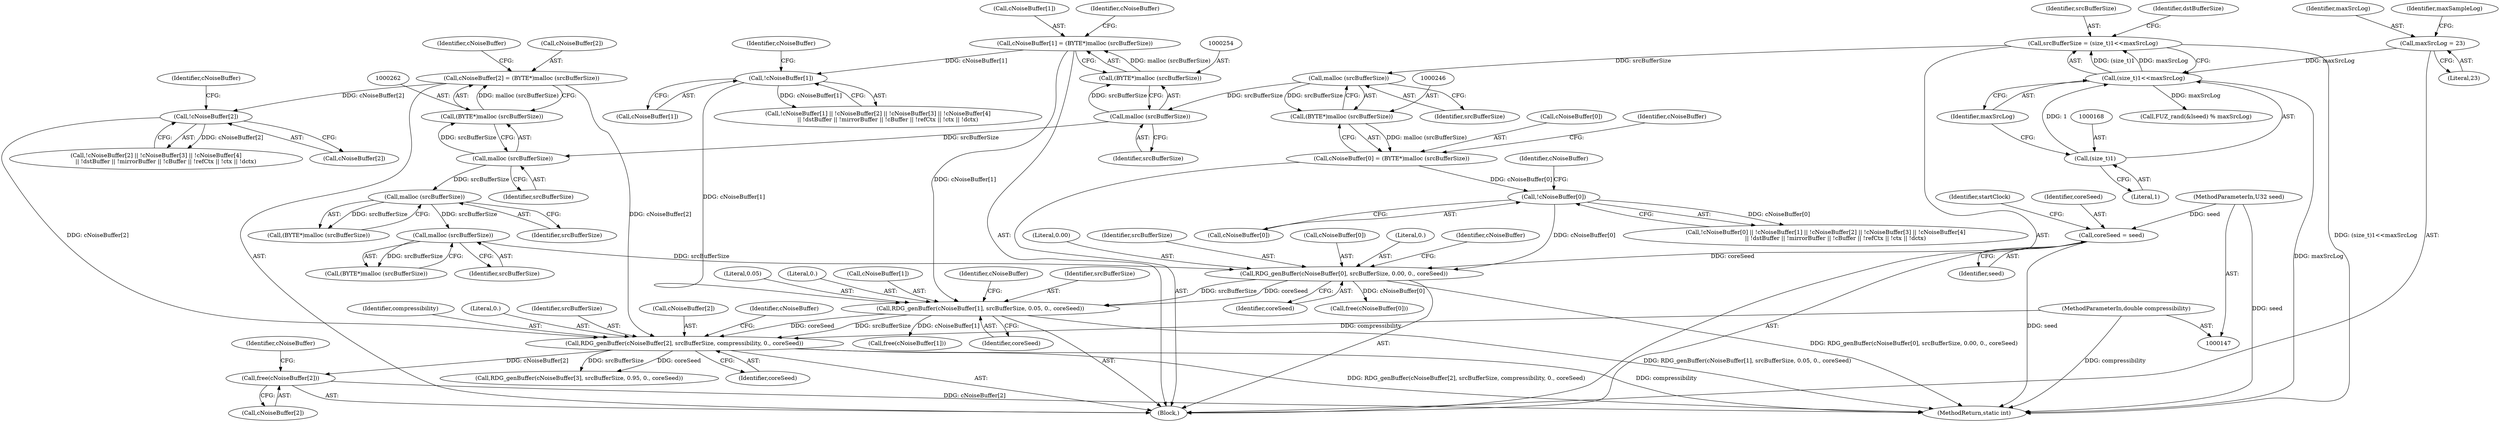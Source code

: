 digraph "0_zstd_3e5cdf1b6a85843e991d7d10f6a2567c15580da0_3@API" {
"1001461" [label="(Call,free(cNoiseBuffer[2]))"];
"1000341" [label="(Call,RDG_genBuffer(cNoiseBuffer[2], srcBufferSize, compressibility, 0., coreSeed))"];
"1000293" [label="(Call,!cNoiseBuffer[2])"];
"1000257" [label="(Call,cNoiseBuffer[2] = (BYTE*)malloc (srcBufferSize))"];
"1000261" [label="(Call,(BYTE*)malloc (srcBufferSize))"];
"1000263" [label="(Call,malloc (srcBufferSize))"];
"1000255" [label="(Call,malloc (srcBufferSize))"];
"1000247" [label="(Call,malloc (srcBufferSize))"];
"1000164" [label="(Call,srcBufferSize = (size_t)1<<maxSrcLog)"];
"1000166" [label="(Call,(size_t)1<<maxSrcLog)"];
"1000167" [label="(Call,(size_t)1)"];
"1000156" [label="(Call,maxSrcLog = 23)"];
"1000333" [label="(Call,RDG_genBuffer(cNoiseBuffer[1], srcBufferSize, 0.05, 0., coreSeed))"];
"1000288" [label="(Call,!cNoiseBuffer[1])"];
"1000249" [label="(Call,cNoiseBuffer[1] = (BYTE*)malloc (srcBufferSize))"];
"1000253" [label="(Call,(BYTE*)malloc (srcBufferSize))"];
"1000325" [label="(Call,RDG_genBuffer(cNoiseBuffer[0], srcBufferSize, 0.00, 0., coreSeed))"];
"1000283" [label="(Call,!cNoiseBuffer[0])"];
"1000241" [label="(Call,cNoiseBuffer[0] = (BYTE*)malloc (srcBufferSize))"];
"1000245" [label="(Call,(BYTE*)malloc (srcBufferSize))"];
"1000279" [label="(Call,malloc (srcBufferSize))"];
"1000271" [label="(Call,malloc (srcBufferSize))"];
"1000221" [label="(Call,coreSeed = seed)"];
"1000148" [label="(MethodParameterIn,U32 seed)"];
"1000152" [label="(MethodParameterIn,double compressibility)"];
"1000283" [label="(Call,!cNoiseBuffer[0])"];
"1000241" [label="(Call,cNoiseBuffer[0] = (BYTE*)malloc (srcBufferSize))"];
"1000226" [label="(Identifier,startClock)"];
"1001058" [label="(Call,FUZ_rand(&lseed) % maxSrcLog)"];
"1000279" [label="(Call,malloc (srcBufferSize))"];
"1000277" [label="(Call,(BYTE*)malloc (srcBufferSize))"];
"1000264" [label="(Identifier,srcBufferSize)"];
"1000166" [label="(Call,(size_t)1<<maxSrcLog)"];
"1000257" [label="(Call,cNoiseBuffer[2] = (BYTE*)malloc (srcBufferSize))"];
"1000335" [label="(Identifier,cNoiseBuffer)"];
"1000250" [label="(Call,cNoiseBuffer[1])"];
"1000272" [label="(Identifier,srcBufferSize)"];
"1001457" [label="(Call,free(cNoiseBuffer[1]))"];
"1001462" [label="(Call,cNoiseBuffer[2])"];
"1000332" [label="(Identifier,coreSeed)"];
"1000325" [label="(Call,RDG_genBuffer(cNoiseBuffer[0], srcBufferSize, 0.00, 0., coreSeed))"];
"1000222" [label="(Identifier,coreSeed)"];
"1000339" [label="(Literal,0.)"];
"1000165" [label="(Identifier,srcBufferSize)"];
"1000173" [label="(Identifier,dstBufferSize)"];
"1000258" [label="(Call,cNoiseBuffer[2])"];
"1000330" [label="(Literal,0.00)"];
"1000329" [label="(Identifier,srcBufferSize)"];
"1001453" [label="(Call,free(cNoiseBuffer[0]))"];
"1000152" [label="(MethodParameterIn,double compressibility)"];
"1000253" [label="(Call,(BYTE*)malloc (srcBufferSize))"];
"1000333" [label="(Call,RDG_genBuffer(cNoiseBuffer[1], srcBufferSize, 0.05, 0., coreSeed))"];
"1000261" [label="(Call,(BYTE*)malloc (srcBufferSize))"];
"1001486" [label="(MethodReturn,static int)"];
"1000157" [label="(Identifier,maxSrcLog)"];
"1000341" [label="(Call,RDG_genBuffer(cNoiseBuffer[2], srcBufferSize, compressibility, 0., coreSeed))"];
"1000345" [label="(Identifier,srcBufferSize)"];
"1000259" [label="(Identifier,cNoiseBuffer)"];
"1000245" [label="(Call,(BYTE*)malloc (srcBufferSize))"];
"1000326" [label="(Call,cNoiseBuffer[0])"];
"1000284" [label="(Call,cNoiseBuffer[0])"];
"1000282" [label="(Call,!cNoiseBuffer[0] || !cNoiseBuffer[1] || !cNoiseBuffer[2] || !cNoiseBuffer[3] || !cNoiseBuffer[4]\n           || !dstBuffer || !mirrorBuffer || !cBuffer || !refCtx || !ctx || !dctx)"];
"1000242" [label="(Call,cNoiseBuffer[0])"];
"1000148" [label="(MethodParameterIn,U32 seed)"];
"1000300" [label="(Identifier,cNoiseBuffer)"];
"1000287" [label="(Call,!cNoiseBuffer[1] || !cNoiseBuffer[2] || !cNoiseBuffer[3] || !cNoiseBuffer[4]\n           || !dstBuffer || !mirrorBuffer || !cBuffer || !refCtx || !ctx || !dctx)"];
"1000154" [label="(Block,)"];
"1000334" [label="(Call,cNoiseBuffer[1])"];
"1000169" [label="(Literal,1)"];
"1000263" [label="(Call,malloc (srcBufferSize))"];
"1000161" [label="(Identifier,maxSampleLog)"];
"1000267" [label="(Identifier,cNoiseBuffer)"];
"1000343" [label="(Identifier,cNoiseBuffer)"];
"1000342" [label="(Call,cNoiseBuffer[2])"];
"1001467" [label="(Identifier,cNoiseBuffer)"];
"1000337" [label="(Identifier,srcBufferSize)"];
"1000292" [label="(Call,!cNoiseBuffer[2] || !cNoiseBuffer[3] || !cNoiseBuffer[4]\n           || !dstBuffer || !mirrorBuffer || !cBuffer || !refCtx || !ctx || !dctx)"];
"1000269" [label="(Call,(BYTE*)malloc (srcBufferSize))"];
"1000248" [label="(Identifier,srcBufferSize)"];
"1000170" [label="(Identifier,maxSrcLog)"];
"1000351" [label="(Identifier,cNoiseBuffer)"];
"1000290" [label="(Identifier,cNoiseBuffer)"];
"1000346" [label="(Identifier,compressibility)"];
"1000158" [label="(Literal,23)"];
"1000349" [label="(Call,RDG_genBuffer(cNoiseBuffer[3], srcBufferSize, 0.95, 0., coreSeed))"];
"1000271" [label="(Call,malloc (srcBufferSize))"];
"1000293" [label="(Call,!cNoiseBuffer[2])"];
"1000223" [label="(Identifier,seed)"];
"1000347" [label="(Literal,0.)"];
"1000255" [label="(Call,malloc (srcBufferSize))"];
"1000294" [label="(Call,cNoiseBuffer[2])"];
"1000288" [label="(Call,!cNoiseBuffer[1])"];
"1000338" [label="(Literal,0.05)"];
"1000289" [label="(Call,cNoiseBuffer[1])"];
"1000156" [label="(Call,maxSrcLog = 23)"];
"1000280" [label="(Identifier,srcBufferSize)"];
"1000348" [label="(Identifier,coreSeed)"];
"1000295" [label="(Identifier,cNoiseBuffer)"];
"1000247" [label="(Call,malloc (srcBufferSize))"];
"1000164" [label="(Call,srcBufferSize = (size_t)1<<maxSrcLog)"];
"1000251" [label="(Identifier,cNoiseBuffer)"];
"1000256" [label="(Identifier,srcBufferSize)"];
"1000249" [label="(Call,cNoiseBuffer[1] = (BYTE*)malloc (srcBufferSize))"];
"1000221" [label="(Call,coreSeed = seed)"];
"1000331" [label="(Literal,0.)"];
"1000340" [label="(Identifier,coreSeed)"];
"1001461" [label="(Call,free(cNoiseBuffer[2]))"];
"1000167" [label="(Call,(size_t)1)"];
"1001461" -> "1000154"  [label="AST: "];
"1001461" -> "1001462"  [label="CFG: "];
"1001462" -> "1001461"  [label="AST: "];
"1001467" -> "1001461"  [label="CFG: "];
"1001461" -> "1001486"  [label="DDG: cNoiseBuffer[2]"];
"1000341" -> "1001461"  [label="DDG: cNoiseBuffer[2]"];
"1000341" -> "1000154"  [label="AST: "];
"1000341" -> "1000348"  [label="CFG: "];
"1000342" -> "1000341"  [label="AST: "];
"1000345" -> "1000341"  [label="AST: "];
"1000346" -> "1000341"  [label="AST: "];
"1000347" -> "1000341"  [label="AST: "];
"1000348" -> "1000341"  [label="AST: "];
"1000351" -> "1000341"  [label="CFG: "];
"1000341" -> "1001486"  [label="DDG: compressibility"];
"1000341" -> "1001486"  [label="DDG: RDG_genBuffer(cNoiseBuffer[2], srcBufferSize, compressibility, 0., coreSeed)"];
"1000293" -> "1000341"  [label="DDG: cNoiseBuffer[2]"];
"1000257" -> "1000341"  [label="DDG: cNoiseBuffer[2]"];
"1000333" -> "1000341"  [label="DDG: srcBufferSize"];
"1000333" -> "1000341"  [label="DDG: coreSeed"];
"1000152" -> "1000341"  [label="DDG: compressibility"];
"1000341" -> "1000349"  [label="DDG: srcBufferSize"];
"1000341" -> "1000349"  [label="DDG: coreSeed"];
"1000293" -> "1000292"  [label="AST: "];
"1000293" -> "1000294"  [label="CFG: "];
"1000294" -> "1000293"  [label="AST: "];
"1000300" -> "1000293"  [label="CFG: "];
"1000292" -> "1000293"  [label="CFG: "];
"1000293" -> "1000292"  [label="DDG: cNoiseBuffer[2]"];
"1000257" -> "1000293"  [label="DDG: cNoiseBuffer[2]"];
"1000257" -> "1000154"  [label="AST: "];
"1000257" -> "1000261"  [label="CFG: "];
"1000258" -> "1000257"  [label="AST: "];
"1000261" -> "1000257"  [label="AST: "];
"1000267" -> "1000257"  [label="CFG: "];
"1000261" -> "1000257"  [label="DDG: malloc (srcBufferSize)"];
"1000261" -> "1000263"  [label="CFG: "];
"1000262" -> "1000261"  [label="AST: "];
"1000263" -> "1000261"  [label="AST: "];
"1000263" -> "1000261"  [label="DDG: srcBufferSize"];
"1000263" -> "1000264"  [label="CFG: "];
"1000264" -> "1000263"  [label="AST: "];
"1000255" -> "1000263"  [label="DDG: srcBufferSize"];
"1000263" -> "1000271"  [label="DDG: srcBufferSize"];
"1000255" -> "1000253"  [label="AST: "];
"1000255" -> "1000256"  [label="CFG: "];
"1000256" -> "1000255"  [label="AST: "];
"1000253" -> "1000255"  [label="CFG: "];
"1000255" -> "1000253"  [label="DDG: srcBufferSize"];
"1000247" -> "1000255"  [label="DDG: srcBufferSize"];
"1000247" -> "1000245"  [label="AST: "];
"1000247" -> "1000248"  [label="CFG: "];
"1000248" -> "1000247"  [label="AST: "];
"1000245" -> "1000247"  [label="CFG: "];
"1000247" -> "1000245"  [label="DDG: srcBufferSize"];
"1000164" -> "1000247"  [label="DDG: srcBufferSize"];
"1000164" -> "1000154"  [label="AST: "];
"1000164" -> "1000166"  [label="CFG: "];
"1000165" -> "1000164"  [label="AST: "];
"1000166" -> "1000164"  [label="AST: "];
"1000173" -> "1000164"  [label="CFG: "];
"1000164" -> "1001486"  [label="DDG: (size_t)1<<maxSrcLog"];
"1000166" -> "1000164"  [label="DDG: (size_t)1"];
"1000166" -> "1000164"  [label="DDG: maxSrcLog"];
"1000166" -> "1000170"  [label="CFG: "];
"1000167" -> "1000166"  [label="AST: "];
"1000170" -> "1000166"  [label="AST: "];
"1000166" -> "1001486"  [label="DDG: maxSrcLog"];
"1000167" -> "1000166"  [label="DDG: 1"];
"1000156" -> "1000166"  [label="DDG: maxSrcLog"];
"1000166" -> "1001058"  [label="DDG: maxSrcLog"];
"1000167" -> "1000169"  [label="CFG: "];
"1000168" -> "1000167"  [label="AST: "];
"1000169" -> "1000167"  [label="AST: "];
"1000170" -> "1000167"  [label="CFG: "];
"1000156" -> "1000154"  [label="AST: "];
"1000156" -> "1000158"  [label="CFG: "];
"1000157" -> "1000156"  [label="AST: "];
"1000158" -> "1000156"  [label="AST: "];
"1000161" -> "1000156"  [label="CFG: "];
"1000333" -> "1000154"  [label="AST: "];
"1000333" -> "1000340"  [label="CFG: "];
"1000334" -> "1000333"  [label="AST: "];
"1000337" -> "1000333"  [label="AST: "];
"1000338" -> "1000333"  [label="AST: "];
"1000339" -> "1000333"  [label="AST: "];
"1000340" -> "1000333"  [label="AST: "];
"1000343" -> "1000333"  [label="CFG: "];
"1000333" -> "1001486"  [label="DDG: RDG_genBuffer(cNoiseBuffer[1], srcBufferSize, 0.05, 0., coreSeed)"];
"1000288" -> "1000333"  [label="DDG: cNoiseBuffer[1]"];
"1000249" -> "1000333"  [label="DDG: cNoiseBuffer[1]"];
"1000325" -> "1000333"  [label="DDG: srcBufferSize"];
"1000325" -> "1000333"  [label="DDG: coreSeed"];
"1000333" -> "1001457"  [label="DDG: cNoiseBuffer[1]"];
"1000288" -> "1000287"  [label="AST: "];
"1000288" -> "1000289"  [label="CFG: "];
"1000289" -> "1000288"  [label="AST: "];
"1000295" -> "1000288"  [label="CFG: "];
"1000287" -> "1000288"  [label="CFG: "];
"1000288" -> "1000287"  [label="DDG: cNoiseBuffer[1]"];
"1000249" -> "1000288"  [label="DDG: cNoiseBuffer[1]"];
"1000249" -> "1000154"  [label="AST: "];
"1000249" -> "1000253"  [label="CFG: "];
"1000250" -> "1000249"  [label="AST: "];
"1000253" -> "1000249"  [label="AST: "];
"1000259" -> "1000249"  [label="CFG: "];
"1000253" -> "1000249"  [label="DDG: malloc (srcBufferSize)"];
"1000254" -> "1000253"  [label="AST: "];
"1000325" -> "1000154"  [label="AST: "];
"1000325" -> "1000332"  [label="CFG: "];
"1000326" -> "1000325"  [label="AST: "];
"1000329" -> "1000325"  [label="AST: "];
"1000330" -> "1000325"  [label="AST: "];
"1000331" -> "1000325"  [label="AST: "];
"1000332" -> "1000325"  [label="AST: "];
"1000335" -> "1000325"  [label="CFG: "];
"1000325" -> "1001486"  [label="DDG: RDG_genBuffer(cNoiseBuffer[0], srcBufferSize, 0.00, 0., coreSeed)"];
"1000283" -> "1000325"  [label="DDG: cNoiseBuffer[0]"];
"1000279" -> "1000325"  [label="DDG: srcBufferSize"];
"1000221" -> "1000325"  [label="DDG: coreSeed"];
"1000325" -> "1001453"  [label="DDG: cNoiseBuffer[0]"];
"1000283" -> "1000282"  [label="AST: "];
"1000283" -> "1000284"  [label="CFG: "];
"1000284" -> "1000283"  [label="AST: "];
"1000290" -> "1000283"  [label="CFG: "];
"1000282" -> "1000283"  [label="CFG: "];
"1000283" -> "1000282"  [label="DDG: cNoiseBuffer[0]"];
"1000241" -> "1000283"  [label="DDG: cNoiseBuffer[0]"];
"1000241" -> "1000154"  [label="AST: "];
"1000241" -> "1000245"  [label="CFG: "];
"1000242" -> "1000241"  [label="AST: "];
"1000245" -> "1000241"  [label="AST: "];
"1000251" -> "1000241"  [label="CFG: "];
"1000245" -> "1000241"  [label="DDG: malloc (srcBufferSize)"];
"1000246" -> "1000245"  [label="AST: "];
"1000279" -> "1000277"  [label="AST: "];
"1000279" -> "1000280"  [label="CFG: "];
"1000280" -> "1000279"  [label="AST: "];
"1000277" -> "1000279"  [label="CFG: "];
"1000279" -> "1000277"  [label="DDG: srcBufferSize"];
"1000271" -> "1000279"  [label="DDG: srcBufferSize"];
"1000271" -> "1000269"  [label="AST: "];
"1000271" -> "1000272"  [label="CFG: "];
"1000272" -> "1000271"  [label="AST: "];
"1000269" -> "1000271"  [label="CFG: "];
"1000271" -> "1000269"  [label="DDG: srcBufferSize"];
"1000221" -> "1000154"  [label="AST: "];
"1000221" -> "1000223"  [label="CFG: "];
"1000222" -> "1000221"  [label="AST: "];
"1000223" -> "1000221"  [label="AST: "];
"1000226" -> "1000221"  [label="CFG: "];
"1000221" -> "1001486"  [label="DDG: seed"];
"1000148" -> "1000221"  [label="DDG: seed"];
"1000148" -> "1000147"  [label="AST: "];
"1000148" -> "1001486"  [label="DDG: seed"];
"1000152" -> "1000147"  [label="AST: "];
"1000152" -> "1001486"  [label="DDG: compressibility"];
}
